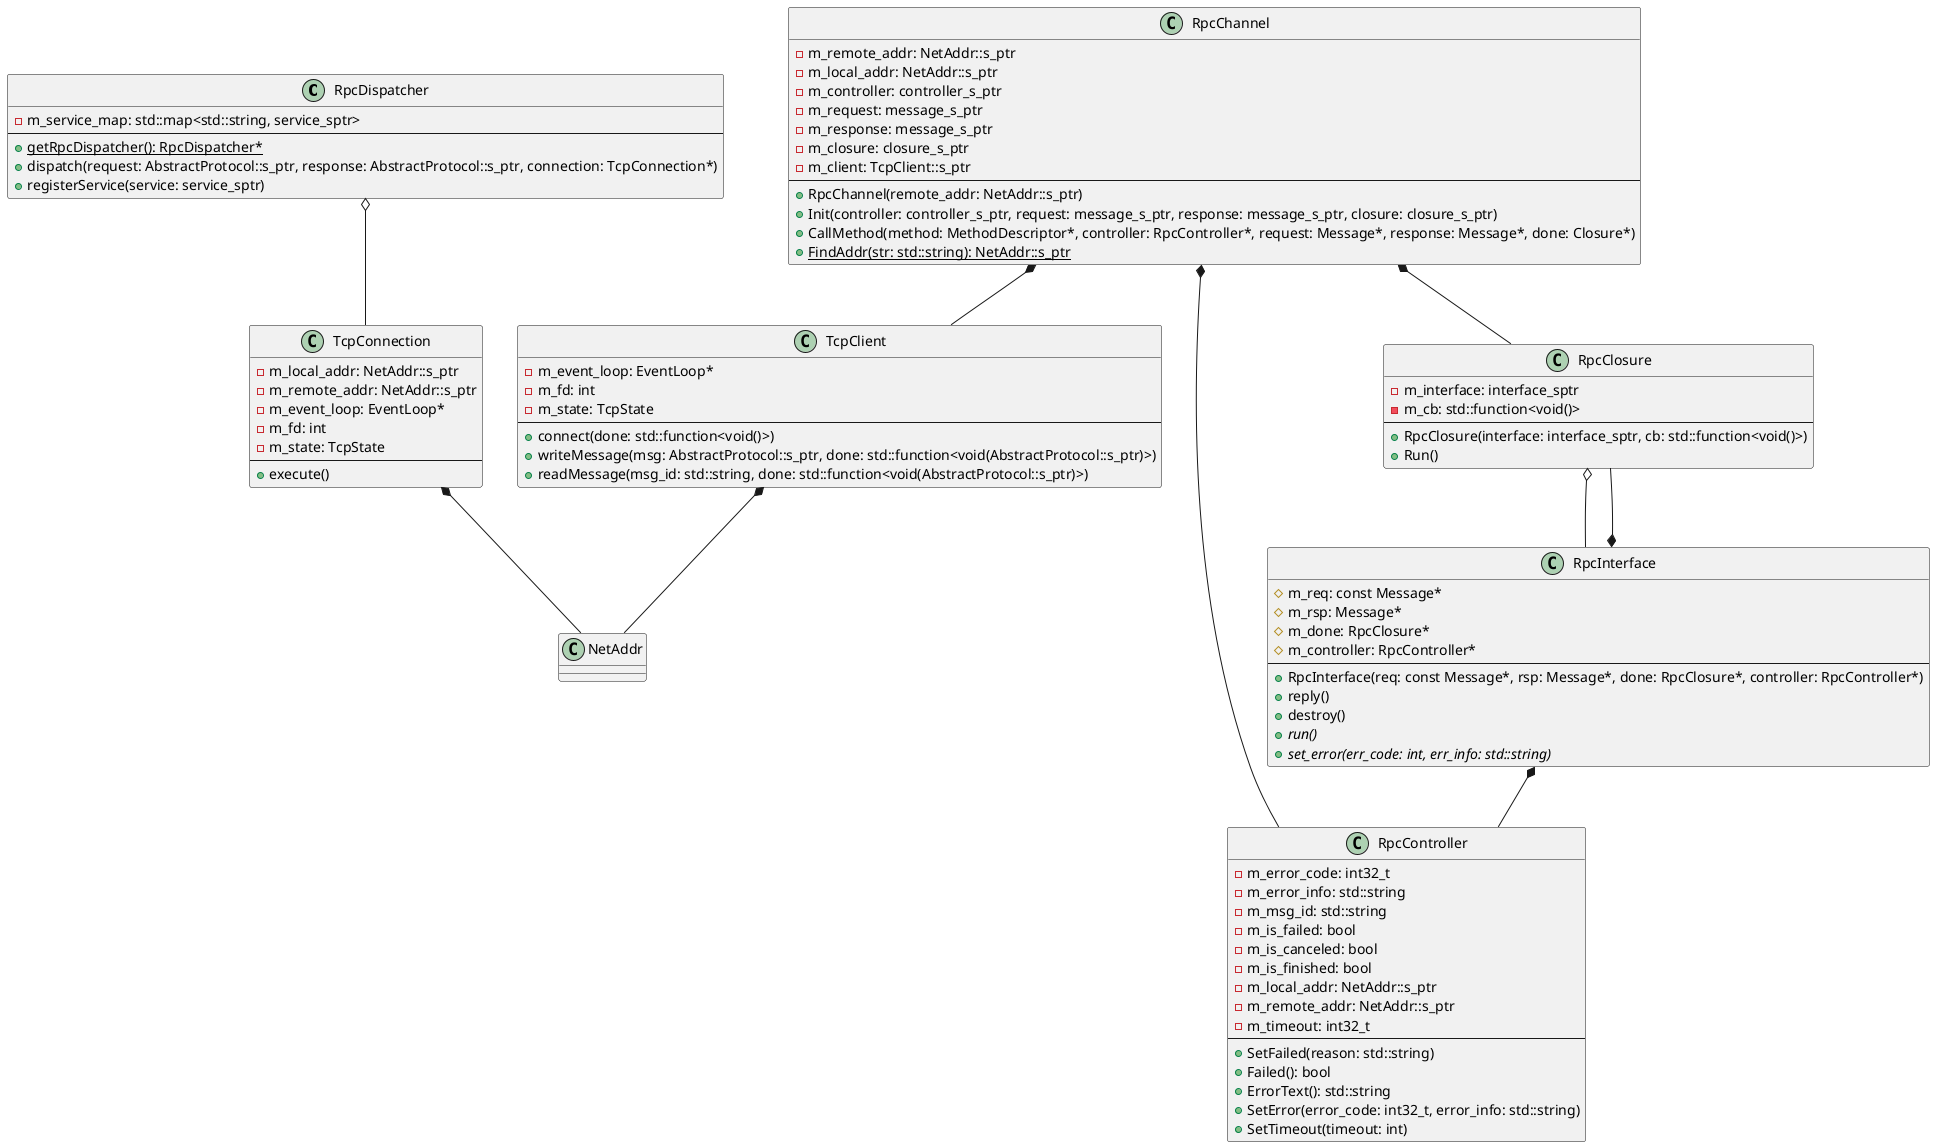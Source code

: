@startuml RpcModule



  class RpcDispatcher {
    - m_service_map: std::map<std::string, service_sptr>
    ---
    + {static} getRpcDispatcher(): RpcDispatcher*
    + dispatch(request: AbstractProtocol::s_ptr, response: AbstractProtocol::s_ptr, connection: TcpConnection*)
    + registerService(service: service_sptr)
  }

  class RpcChannel {
    - m_remote_addr: NetAddr::s_ptr
    - m_local_addr: NetAddr::s_ptr
    - m_controller: controller_s_ptr
    - m_request: message_s_ptr
    - m_response: message_s_ptr
    - m_closure: closure_s_ptr
    - m_client: TcpClient::s_ptr
    ---
    + RpcChannel(remote_addr: NetAddr::s_ptr)
    + Init(controller: controller_s_ptr, request: message_s_ptr, response: message_s_ptr, closure: closure_s_ptr)
    + CallMethod(method: MethodDescriptor*, controller: RpcController*, request: Message*, response: Message*, done: Closure*)
    + {static} FindAddr(str: std::string): NetAddr::s_ptr
  }

  class RpcController {
    - m_error_code: int32_t
    - m_error_info: std::string
    - m_msg_id: std::string
    - m_is_failed: bool
    - m_is_canceled: bool
    - m_is_finished: bool
    - m_local_addr: NetAddr::s_ptr
    - m_remote_addr: NetAddr::s_ptr
    - m_timeout: int32_t
    ---
    + SetFailed(reason: std::string)
    + Failed(): bool
    + ErrorText(): std::string
    + SetError(error_code: int32_t, error_info: std::string)
    + SetTimeout(timeout: int)
  }

  class RpcInterface {
    # m_req: const Message*
    # m_rsp: Message*
    # m_done: RpcClosure*
    # m_controller: RpcController*
    ---
    + RpcInterface(req: const Message*, rsp: Message*, done: RpcClosure*, controller: RpcController*)
    + reply()
    + destroy()
    + {abstract} run()
    + {abstract} set_error(err_code: int, err_info: std::string)
  }

  class RpcClosure {
    - m_interface: interface_sptr
    - m_cb: std::function<void()>
    ---
    + RpcClosure(interface: interface_sptr, cb: std::function<void()>)
    + Run()
  }

  class TcpConnection {
    - m_local_addr: NetAddr::s_ptr
    - m_remote_addr: NetAddr::s_ptr
    - m_event_loop: EventLoop*
    - m_fd: int
    - m_state: TcpState
    ---
    + execute()
  }

  class TcpClient {
    - m_event_loop: EventLoop*
    - m_fd: int
    - m_state: TcpState
    ---
    + connect(done: std::function<void()>)
    + writeMessage(msg: AbstractProtocol::s_ptr, done: std::function<void(AbstractProtocol::s_ptr)>)
    + readMessage(msg_id: std::string, done: std::function<void(AbstractProtocol::s_ptr)>)
  }

  RpcDispatcher  o--  TcpConnection 
  RpcChannel  *--  TcpClient 
  RpcChannel  *--  RpcController 
  RpcChannel  *--  RpcClosure 
  RpcInterface  *--  RpcController 
  RpcInterface  *--  RpcClosure 
  RpcClosure  o--  RpcInterface 
  TcpConnection  *--  NetAddr 
  TcpClient  *--  NetAddr 



@enduml 